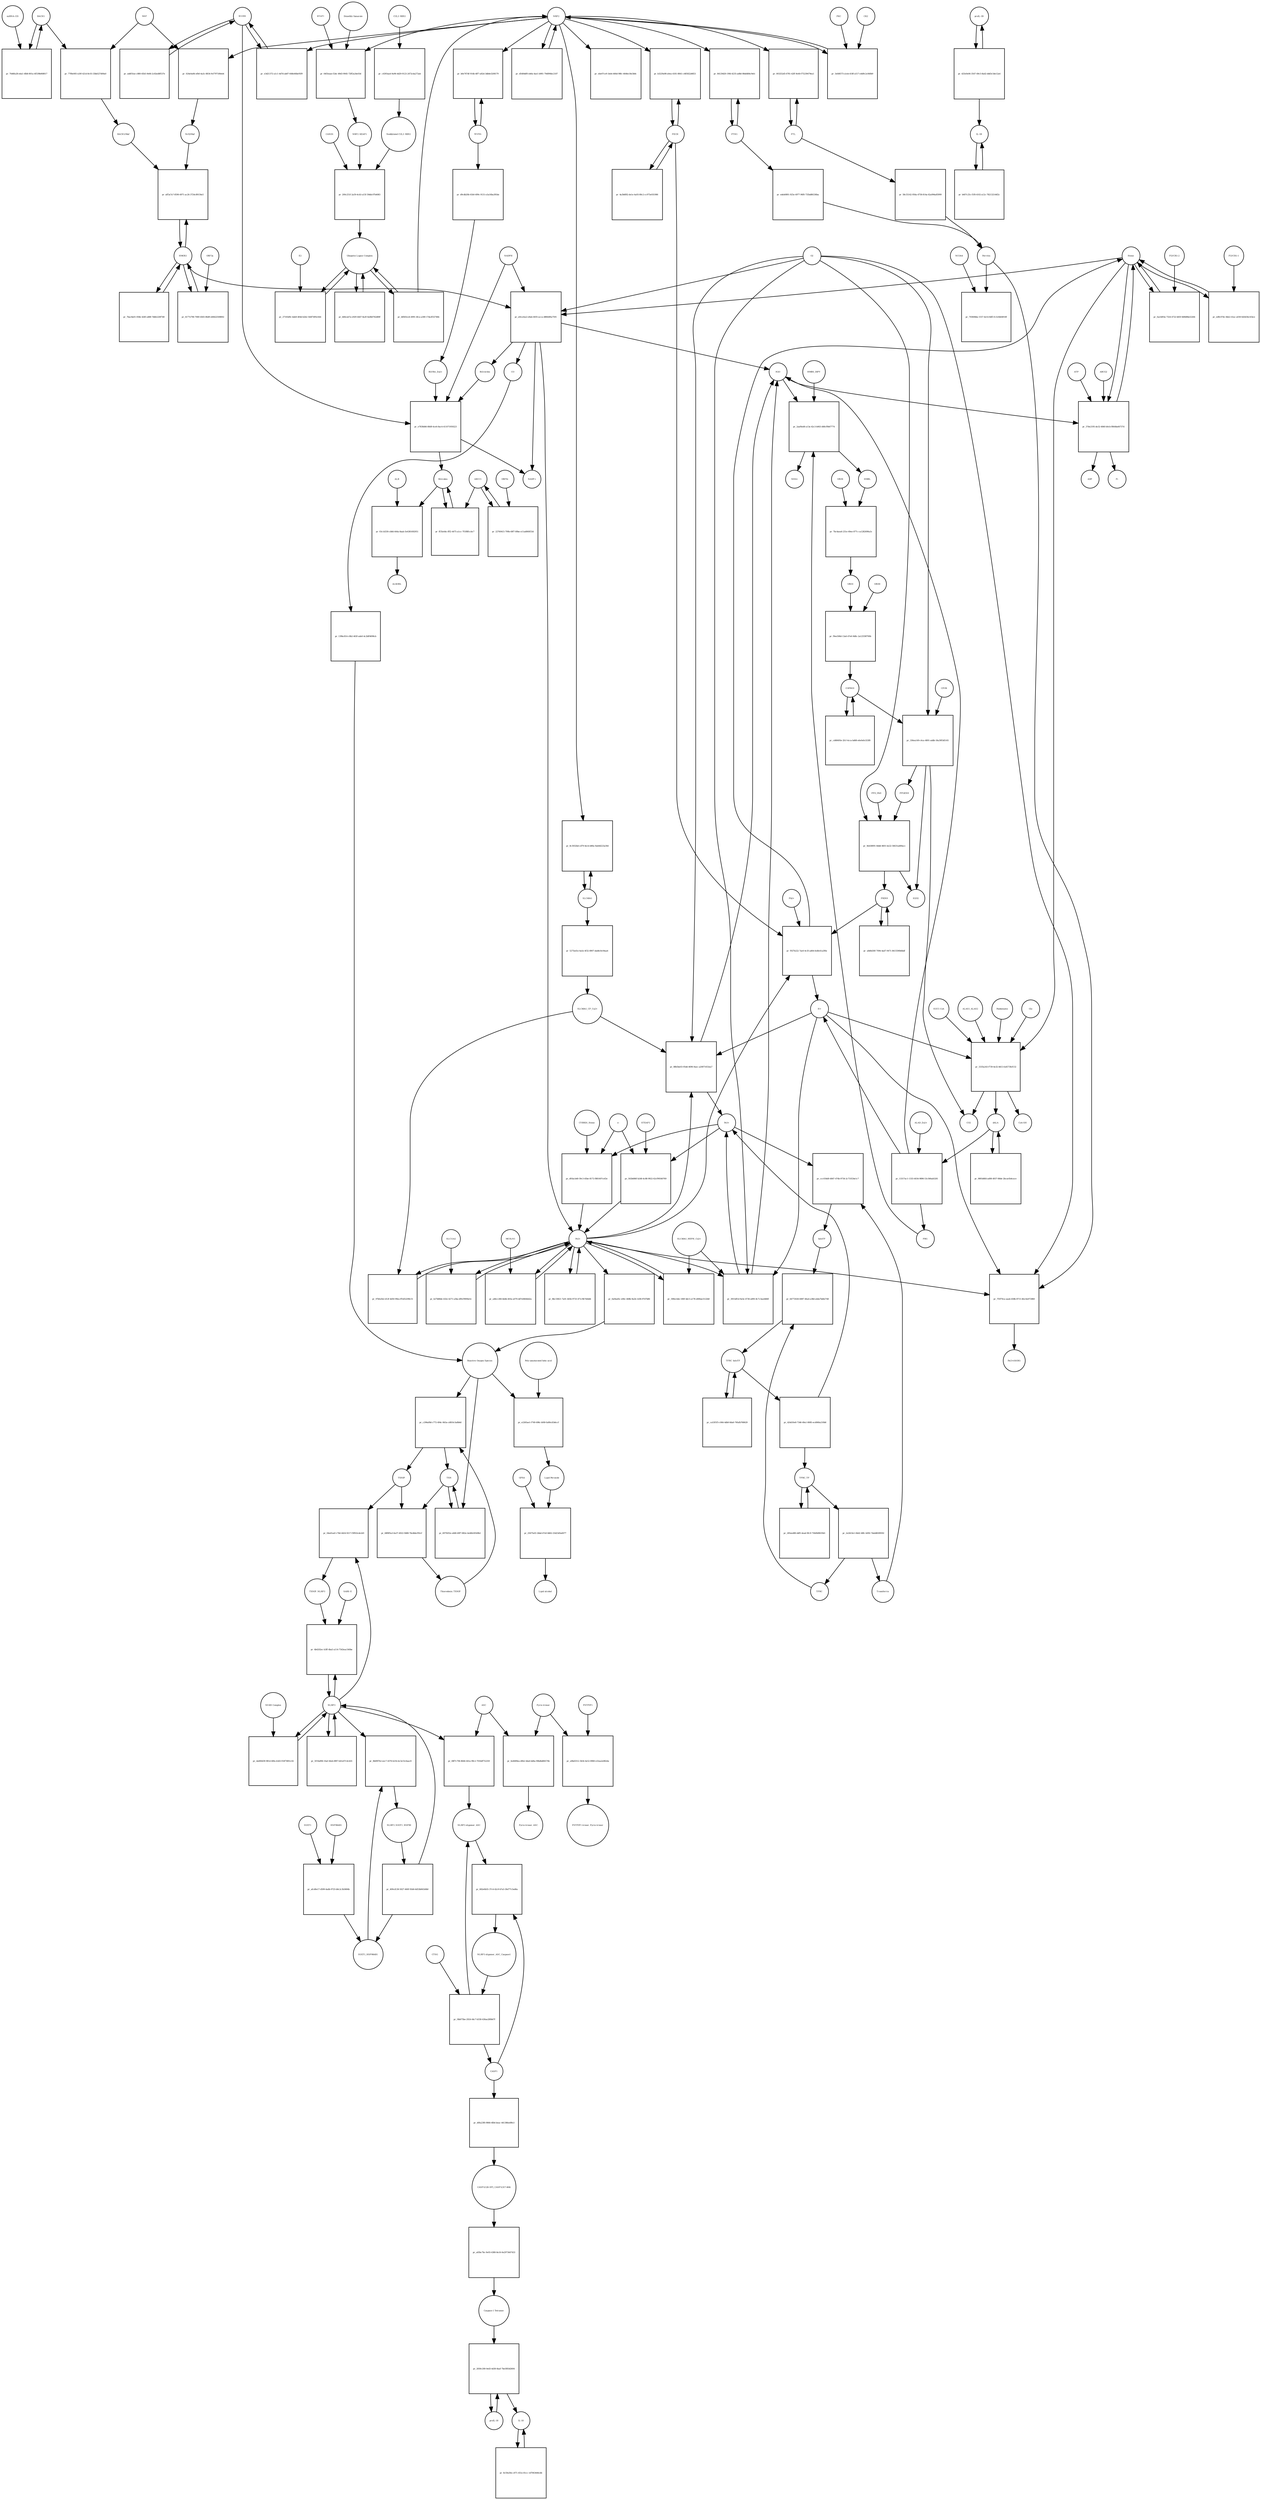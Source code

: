 strict digraph  {
Heme [annotation="urn_miriam_obo.chebi_CHEBI%3A30413", bipartite=0, cls="simple chemical", fontsize=4, label=Heme, shape=circle];
"pr_a9ca3ea2-e8ab-4035-acca-d8844f6a7591" [annotation="", bipartite=1, cls=process, fontsize=4, label="pr_a9ca3ea2-e8ab-4035-acca-d8844f6a7591", shape=square];
Biliverdin [annotation="urn_miriam_obo.chebi_CHEBI%3A17033", bipartite=0, cls="simple chemical", fontsize=4, label=Biliverdin, shape=circle];
HMOX1 [annotation="", bipartite=0, cls=macromolecule, fontsize=4, label=HMOX1, shape=circle];
O2 [annotation="urn_miriam_obo.chebi_CHEBI%3A15379", bipartite=0, cls="simple chemical", fontsize=4, label=O2, shape=circle];
NADPH [annotation="urn_miriam_obo.chebi_CHEBI%3A16474", bipartite=0, cls="simple chemical", fontsize=4, label=NADPH, shape=circle];
H2O [annotation="urn_miriam_obo.chebi_CHEBI%3A15377", bipartite=0, cls="simple chemical", fontsize=4, label=H2O, shape=circle];
"Fe2+" [annotation="urn_miriam_obo.chebi_CHEBI%3A29033", bipartite=0, cls="simple chemical", fontsize=4, label="Fe2+", shape=circle];
"NADP+" [annotation="urn_miriam_obo.chebi_CHEBI%3A18009", bipartite=0, cls="simple chemical", fontsize=4, label="NADP+", shape=circle];
CO [annotation="urn_miriam_obo.chebi_CHEBI%3A17245", bipartite=0, cls="simple chemical", fontsize=4, label=CO, shape=circle];
"pr_fae3d93a-7324-4722-b65f-8d9d88a52264" [annotation="", bipartite=1, cls=process, fontsize=4, label="pr_fae3d93a-7324-4722-b65f-8d9d88a52264", shape=square];
"FLVCR1-2" [annotation=urn_miriam_uniprot_Q9Y5Y0, bipartite=0, cls=macromolecule, fontsize=4, label="FLVCR1-2", shape=circle];
"pr_e7838d46-88d9-4ce6-8ac4-411071959223" [annotation="", bipartite=1, cls=process, fontsize=4, label="pr_e7838d46-88d9-4ce6-8ac4-411071959223", shape=square];
Bilirubin [annotation="urn_miriam_obo.chebi_CHEBI%3A16990", bipartite=0, cls="simple chemical", fontsize=4, label=Bilirubin, shape=circle];
BLVRB [annotation=urn_miriam_uniprot_P30043, bipartite=0, cls=macromolecule, fontsize=4, label=BLVRB, shape=circle];
"BLVRA_Zn2+" [annotation="urn_miriam_obo.chebi_CHEBI%3A29805|urn_miriam_uniprot_P53004", bipartite=0, cls=complex, fontsize=4, label="BLVRA_Zn2+", shape=circle];
"pr_ff35e0dc-fff2-4475-a1cc-7f1f8ffccbc7" [annotation="", bipartite=1, cls=process, fontsize=4, label="pr_ff35e0dc-fff2-4475-a1cc-7f1f8ffccbc7", shape=square];
ABCC1 [annotation="", bipartite=0, cls=macromolecule, fontsize=4, label=ABCC1, shape=circle];
"pr_03c1d330-cb8d-444a-8aab-5e4381692951" [annotation="", bipartite=1, cls=process, fontsize=4, label="pr_03c1d330-cb8d-444a-8aab-5e4381692951", shape=square];
ALB [annotation=urn_miriam_uniprot_P02768, bipartite=0, cls=macromolecule, fontsize=4, label=ALB, shape=circle];
"ALB/BIL" [annotation="urn_miriam_uniprot_P02768|urn_miriam_obo.chebi_CHEBI%3A16990", bipartite=0, cls=complex, fontsize=4, label="ALB/BIL", shape=circle];
NRF2 [annotation="", bipartite=0, cls=macromolecule, fontsize=4, label=NRF2, shape=circle];
"pr_024e0a84-efb0-4a3c-8834-9cf797180eb4" [annotation="", bipartite=1, cls=process, fontsize=4, label="pr_024e0a84-efb0-4a3c-8834-9cf797180eb4", shape=square];
MAF [annotation=urn_miriam_uniprot_O75444, bipartite=0, cls=macromolecule, fontsize=4, label=MAF, shape=circle];
"Nrf2/Maf" [annotation="", bipartite=0, cls=complex, fontsize=4, label="Nrf2/Maf", shape=circle];
"pr_77f8e005-e20f-421d-8c03-33bb527d00a0" [annotation="", bipartite=1, cls=process, fontsize=4, label="pr_77f8e005-e20f-421d-8c03-33bb527d00a0", shape=square];
BACH1 [annotation=urn_miriam_uniprot_O14867, bipartite=0, cls=macromolecule, fontsize=4, label=BACH1, shape=circle];
"BACH1/Maf" [annotation="", bipartite=0, cls=complex, fontsize=4, label="BACH1/Maf", shape=circle];
"pr_70d6fa28-eba1-4fb8-801a-4f539b068017" [annotation="", bipartite=1, cls=process, fontsize=4, label="pr_70d6fa28-eba1-4fb8-801a-4f539b068017", shape=square];
"miRNA-155" [annotation=urn_miriam_ncbigene_406947, bipartite=0, cls="nucleic acid feature", fontsize=4, label="miRNA-155", shape=circle];
"pr_aff3a7a7-8590-4971-ac26-3724c89156e5" [annotation="", bipartite=1, cls=process, fontsize=4, label="pr_aff3a7a7-8590-4971-ac26-3724c89156e5", shape=square];
PRIN9 [annotation="urn_miriam_obo.chebi_CHEBI%3A15430", bipartite=0, cls="simple chemical", fontsize=4, label=PRIN9, shape=circle];
"pr_f927b222-7ae0-4c5f-ad64-fedfe41a3f6e" [annotation="", bipartite=1, cls=process, fontsize=4, label="pr_f927b222-7ae0-4c5f-ad64-fedfe41a3f6e", shape=square];
FECH [annotation=urn_miriam_uniprot_P22830, bipartite=0, cls=macromolecule, fontsize=4, label=FECH, shape=circle];
"Pb2+" [annotation="urn_miriam_obo.chebi_CHEBI%3A27889", bipartite=0, cls="simple chemical", fontsize=4, label="Pb2+", shape=circle];
"H+" [annotation="urn_miriam_obo.chebi_CHEBI%3A15378", bipartite=0, cls="simple chemical", fontsize=4, label="H+", shape=circle];
"SUCC-CoA" [annotation="urn_miriam_obo.chebi_CHEBI%3A57292", bipartite=0, cls="simple chemical", fontsize=4, label="SUCC-CoA", shape=circle];
"pr_3335a243-f739-4e32-8d13-fa4573fef132" [annotation="", bipartite=1, cls=process, fontsize=4, label="pr_3335a243-f739-4e32-8d13-fa4573fef132", shape=square];
dALA [annotation="urn_miriam_obo.chebi_CHEBI%3A356416", bipartite=0, cls="simple chemical", fontsize=4, label=dALA, shape=circle];
ALAS1_ALAS2 [annotation="urn_miriam_uniprot_P13196|urn_miriam_uniprot_P22557", bipartite=0, cls=complex, fontsize=4, label=ALAS1_ALAS2, shape=circle];
Panhematin [annotation="urn_miriam_obo.chebi_CHEBI%3A50385", bipartite=0, cls="simple chemical", fontsize=4, label=Panhematin, shape=circle];
Gly [annotation="urn_miriam_obo.chebi_CHEBI%3A57305", bipartite=0, cls="simple chemical", fontsize=4, label=Gly, shape=circle];
"CoA-SH" [annotation="urn_miriam_obo.chebi_CHEBI%3A15346", bipartite=0, cls="simple chemical", fontsize=4, label="CoA-SH", shape=circle];
CO2 [annotation="urn_miriam_obo.chebi_CHEBI%3A16526", bipartite=0, cls="simple chemical", fontsize=4, label=CO2, shape=circle];
"pr_64f3eaae-f2dc-49d3-9045-72ff2a24e03d" [annotation="", bipartite=1, cls=process, fontsize=4, label="pr_64f3eaae-f2dc-49d3-9045-72ff2a24e03d", shape=square];
KEAP1 [annotation=urn_miriam_uniprot_Q14145, bipartite=0, cls=macromolecule, fontsize=4, label=KEAP1, shape=circle];
NRF2_KEAP1 [annotation="urn_miriam_uniprot_Q14145|urn_miriam_uniprot_Q16236", bipartite=0, cls=complex, fontsize=4, label=NRF2_KEAP1, shape=circle];
"Dimethly fumarate" [annotation="urn_miriam_obo.chebi_CHEBI%3A76004", bipartite=0, cls="simple chemical", fontsize=4, label="Dimethly fumarate", shape=circle];
"Ubiquitin Ligase Complex" [annotation="urn_miriam_uniprot_Q14145|urn_miriam_uniprot_Q15843|urn_miriam_uniprot_Q13618|urn_miriam_uniprot_P62877|urn_miriam_uniprot_Q16236|urn_miriam_uniprot_P0CG48|urn_miriam_pubmed_19940261|urn_miriam_interpro_IPR000608", bipartite=0, cls=complex, fontsize=4, label="Ubiquitin Ligase Complex", shape=circle];
"pr_b66cab7a-e929-4447-8a3f-0a0b6762d80f" [annotation="", bipartite=1, cls=process, fontsize=4, label="pr_b66cab7a-e929-4447-8a3f-0a0b6762d80f", shape=square];
"pr_13317ac1-1333-4034-9896-53c566ab5281" [annotation="", bipartite=1, cls=process, fontsize=4, label="pr_13317ac1-1333-4034-9896-53c566ab5281", shape=square];
PBG [annotation="urn_miriam_obo.chebi_CHEBI%3A58126", bipartite=0, cls="simple chemical", fontsize=4, label=PBG, shape=circle];
"ALAD_Zn2+" [annotation="urn_miriam_uniprot_P13716|urn_miriam_obo.chebi_CHEBI%3A29105", bipartite=0, cls=complex, fontsize=4, label="ALAD_Zn2+", shape=circle];
"pr_2aaf6ed6-a13a-42c3-b063-d48cf9b67774" [annotation="", bipartite=1, cls=process, fontsize=4, label="pr_2aaf6ed6-a13a-42c3-b063-d48cf9b67774", shape=square];
HMBL [annotation="urn_miriam_obo.chebi_CHEBI%3A57845", bipartite=0, cls="simple chemical", fontsize=4, label=HMBL, shape=circle];
HMBS_DIPY [annotation="urn_miriam_obo.chebi_CHEBI%3A36319|urn_miriam_uniprot_P08397", bipartite=0, cls=complex, fontsize=4, label=HMBS_DIPY, shape=circle];
"NH4+" [annotation="urn_miriam_obo.chebi_CHEBI%3A28938", bipartite=0, cls="simple chemical", fontsize=4, label="NH4+", shape=circle];
"pr_7bc4aea6-251e-49ee-877c-ca1282690a3c" [annotation="", bipartite=1, cls=process, fontsize=4, label="pr_7bc4aea6-251e-49ee-877c-ca1282690a3c", shape=square];
URO3 [annotation="urn_miriam_obo.chebi_CHEBI%3A15437", bipartite=0, cls="simple chemical", fontsize=4, label=URO3, shape=circle];
UROS [annotation=urn_miriam_uniprot_P10746, bipartite=0, cls=macromolecule, fontsize=4, label=UROS, shape=circle];
"pr_f9ee506d-13a6-47e6-9d8c-2a12559f700b" [annotation="", bipartite=1, cls=process, fontsize=4, label="pr_f9ee506d-13a6-47e6-9d8c-2a12559f700b", shape=square];
COPRO3 [annotation="urn_miriam_obo.chebi_CHEBI%3A15439", bipartite=0, cls="simple chemical", fontsize=4, label=COPRO3, shape=circle];
UROD [annotation=urn_miriam_uniprot_P06132, bipartite=0, cls=macromolecule, fontsize=4, label=UROD, shape=circle];
"pr_336ea149-c4ca-4891-addb-18a39f3d5165" [annotation="", bipartite=1, cls=process, fontsize=4, label="pr_336ea149-c4ca-4891-addb-18a39f3d5165", shape=square];
PPGEN9 [annotation="urn_miriam_obo.chebi_CHEBI%3A15435", bipartite=0, cls="simple chemical", fontsize=4, label=PPGEN9, shape=circle];
CPOX [annotation=urn_miriam_uniprot_P36551, bipartite=0, cls=macromolecule, fontsize=4, label=CPOX, shape=circle];
H2O2 [annotation="urn_miriam_obo.chebi_CHEBI%3A16240", bipartite=0, cls="simple chemical", fontsize=4, label=H2O2, shape=circle];
"pr_9eb58091-8ddd-4601-be22-56631ad00acc" [annotation="", bipartite=1, cls=process, fontsize=4, label="pr_9eb58091-8ddd-4601-be22-56631ad00acc", shape=square];
PPO_FAD [annotation="urn_miriam_obo.chebi_CHEBI%3A16238|urn_miriam_uniprot_P50336", bipartite=0, cls=complex, fontsize=4, label=PPO_FAD, shape=circle];
"pr_d5484df0-eb0a-4ae1-b901-79d094bc2187" [annotation="", bipartite=1, cls=process, fontsize=4, label="pr_d5484df0-eb0a-4ae1-b901-79d094bc2187", shape=square];
"pr_9893d6fd-ad08-4937-88de-2bcae5b4cace" [annotation="", bipartite=1, cls="uncertain process", fontsize=4, label="pr_9893d6fd-ad08-4937-88de-2bcae5b4cace", shape=square];
"pr_cd68495e-2fcf-4cca-bd68-e6e0efe333f8" [annotation="", bipartite=1, cls="uncertain process", fontsize=4, label="pr_cd68495e-2fcf-4cca-bd68-e6e0efe333f8", shape=square];
"pr_a8d6d30f-7094-4ad7-9471-8415590b6bdf" [annotation="", bipartite=1, cls="uncertain process", fontsize=4, label="pr_a8d6d30f-7094-4ad7-9471-8415590b6bdf", shape=square];
"Poly-unsaturated fatty acid" [annotation="urn_miriam_obo.chebi_CHEBI%3A26208", bipartite=0, cls="simple chemical", fontsize=4, label="Poly-unsaturated fatty acid", shape=circle];
"pr_e2265ae1-f749-498c-bf49-fa89cd1b6ccf" [annotation="", bipartite=1, cls=process, fontsize=4, label="pr_e2265ae1-f749-498c-bf49-fa89cd1b6ccf", shape=square];
"Lipid Peroxide" [annotation="urn_miriam_obo.chebi_CHEBI%3A61051", bipartite=0, cls="simple chemical", fontsize=4, label="Lipid Peroxide", shape=circle];
"Reactive Oxygen Species" [annotation="urn_miriam_obo.chebi_CHEBI%3A26523", bipartite=0, cls="simple chemical", fontsize=4, label="Reactive Oxygen Species", shape=circle];
"pr_7f3f70ca-aaab-458b-8715-4fa14e072860" [annotation="", bipartite=1, cls=process, fontsize=4, label="pr_7f3f70ca-aaab-458b-8715-4fa14e072860", shape=square];
"Fe(3+)O(OH)" [annotation="urn_miriam_obo.chebi_CHEBI%3A78619", bipartite=0, cls="simple chemical", fontsize=4, label="Fe(3+)O(OH)", shape=circle];
Ferritin [annotation=urn_miriam_uniprot_P02794, bipartite=0, cls=complex, fontsize=4, label=Ferritin, shape=circle];
"pr_97bfa5b2-d12f-4d50-99ea-ff5d52298c51" [annotation="", bipartite=1, cls=process, fontsize=4, label="pr_97bfa5b2-d12f-4d50-99ea-ff5d52298c51", shape=square];
"SLC40A1_CP_Cu2+" [annotation="urn_miriam_uniprot_P00450|urn_miriam_uniprot_Q9NP59|urn_miriam_obo.chebi_CHEBI%3A29036", bipartite=0, cls=complex, fontsize=4, label="SLC40A1_CP_Cu2+", shape=circle];
"pr_88b5be03-95dd-4696-9aec-a20871653ea7" [annotation="", bipartite=1, cls=process, fontsize=4, label="pr_88b5be03-95dd-4696-9aec-a20871653ea7", shape=square];
"Fe3+" [annotation="urn_miriam_obo.chebi_CHEBI%3A29034", bipartite=0, cls="simple chemical", fontsize=4, label="Fe3+", shape=circle];
SLC40A1 [annotation=urn_miriam_ncbigene_30061, bipartite=0, cls="nucleic acid feature", fontsize=4, label=SLC40A1, shape=circle];
"pr_8c3032bd-cd79-4ecb-b80a-9ab0d223a30d" [annotation="", bipartite=1, cls=process, fontsize=4, label="pr_8c3032bd-cd79-4ecb-b80a-9ab0d223a30d", shape=square];
FTH1 [annotation=urn_miriam_ncbigene_2495, bipartite=0, cls="nucleic acid feature", fontsize=4, label=FTH1, shape=circle];
"pr_84129d20-19fd-4235-ad8d-08dd484c9efc" [annotation="", bipartite=1, cls=process, fontsize=4, label="pr_84129d20-19fd-4235-ad8d-08dd484c9efc", shape=square];
FTL [annotation=urn_miriam_ncbigene_2512, bipartite=0, cls="nucleic acid feature", fontsize=4, label=FTL, shape=circle];
"pr_003252d5-6781-42ff-9e40-f75239479ea1" [annotation="", bipartite=1, cls=process, fontsize=4, label="pr_003252d5-6781-42ff-9e40-f75239479ea1", shape=square];
"pr_edeb0891-925e-4977-96f0-735bd86336ba" [annotation="", bipartite=1, cls=process, fontsize=4, label="pr_edeb0891-925e-4977-96f0-735bd86336ba", shape=square];
"pr_58c55142-956a-4758-814a-62a994a85999" [annotation="", bipartite=1, cls=process, fontsize=4, label="pr_58c55142-956a-4758-814a-62a994a85999", shape=square];
"pr_b3229a98-a0ea-4181-8841-c485822d6f21" [annotation="", bipartite=1, cls=process, fontsize=4, label="pr_b3229a98-a0ea-4181-8841-c485822d6f21", shape=square];
"pr_4a3b6f82-de1e-4a93-80c2-cc973e931986" [annotation="", bipartite=1, cls=process, fontsize=4, label="pr_4a3b6f82-de1e-4a93-80c2-cc973e931986", shape=square];
"pr_7bac8a01-058e-426f-a488-7dbfe220f7d0" [annotation="", bipartite=1, cls=process, fontsize=4, label="pr_7bac8a01-058e-426f-a488-7dbfe220f7d0", shape=square];
BLVRA [annotation=urn_miriam_ncbigene_644, bipartite=0, cls="nucleic acid feature", fontsize=4, label=BLVRA, shape=circle];
"pr_b0e767df-914b-4ff7-a82d-3db8e5208179" [annotation="", bipartite=1, cls=process, fontsize=4, label="pr_b0e767df-914b-4ff7-a82d-3db8e5208179", shape=square];
"pr_e3d21372-a1c1-4d7d-ab87-648e46be95f9" [annotation="", bipartite=1, cls=process, fontsize=4, label="pr_e3d21372-a1c1-4d7d-ab87-648e46be95f9", shape=square];
"pr_addf1fae-c880-45b5-9e66-2c82ed8f537e" [annotation="", bipartite=1, cls=process, fontsize=4, label="pr_addf1fae-c880-45b5-9e66-2c82ed8f537e", shape=square];
"pr_d9cdb20b-41b0-499c-9131-e3a16ba395de" [annotation="", bipartite=1, cls=process, fontsize=4, label="pr_d9cdb20b-41b0-499c-9131-e3a16ba395de", shape=square];
"pr_5275ed1e-6a5e-4f32-8907-dab8c8c04aa4" [annotation="", bipartite=1, cls=process, fontsize=4, label="pr_5275ed1e-6a5e-4f32-8907-dab8c8c04aa4", shape=square];
"pr_703608da-1557-4e14-8df3-fc3c6b64918f" [annotation="", bipartite=1, cls=process, fontsize=4, label="pr_703608da-1557-4e14-8df3-fc3c6b64918f", shape=square];
NCOA4 [annotation=urn_miriam_uniprot_Q13772, bipartite=0, cls=macromolecule, fontsize=4, label=NCOA4, shape=circle];
"pr_d93acb40-59c3-45be-8172-f881607cef2e" [annotation="", bipartite=1, cls=process, fontsize=4, label="pr_d93acb40-59c3-45be-8172-f881607cef2e", shape=square];
CYBRD1_Heme [annotation="urn_miriam_uniprot_Q53TN4|urn_miriam_obo.chebi_CHEBI%3A30413", bipartite=0, cls=complex, fontsize=4, label=CYBRD1_Heme, shape=circle];
"e-" [annotation="urn_miriam_obo.chebi_CHEBI%3A10545", bipartite=0, cls="simple chemical", fontsize=4, label="e-", shape=circle];
"pr_b27b88de-432e-4271-a3ba-df0cf9094e5c" [annotation="", bipartite=1, cls=process, fontsize=4, label="pr_b27b88de-432e-4271-a3ba-df0cf9094e5c", shape=square];
SLC11A2 [annotation=urn_miriam_uniprot_P49281, bipartite=0, cls=macromolecule, fontsize=4, label=SLC11A2, shape=circle];
"pr_25675ef2-2bbd-47e0-8d62-25d23d5a6077" [annotation="", bipartite=1, cls=process, fontsize=4, label="pr_25675ef2-2bbd-47e0-8d62-25d23d5a6077", shape=square];
"Lipid alcohol" [annotation="urn_miriam_obo.chebi_CHEBI%3A24026", bipartite=0, cls="simple chemical", fontsize=4, label="Lipid alcohol", shape=circle];
GPX4 [annotation=urn_miriam_uniprot_P36969, bipartite=0, cls=macromolecule, fontsize=4, label=GPX4, shape=circle];
"pr_6177e796-7069-4565-86d9-e68422508002" [annotation="", bipartite=1, cls=process, fontsize=4, label="pr_6177e796-7069-4565-86d9-e68422508002", shape=square];
ORF3a [annotation="urn_miriam_uniprot_P0DTC3|urn_miriam_taxonomy_2697049", bipartite=0, cls=macromolecule, fontsize=4, label=ORF3a, shape=circle];
"pr_0af4ad5c-e06c-468b-9a2b-1d3fc97d7b86" [annotation="", bipartite=1, cls=process, fontsize=4, label="pr_0af4ad5c-e06c-468b-9a2b-1d3fc97d7b86", shape=square];
"pr_22760415-799b-49f7-89be-e11ad060f33d" [annotation="", bipartite=1, cls=process, fontsize=4, label="pr_22760415-799b-49f7-89be-e11ad060f33d", shape=square];
ORF9c [annotation=urn_miriam_taxonomy_2697049, bipartite=0, cls=macromolecule, fontsize=4, label=ORF9c, shape=circle];
CUL3_RBX1 [annotation="urn_miriam_uniprot_Q13618|urn_miriam_uniprot_P62877", bipartite=0, cls=complex, fontsize=4, label=CUL3_RBX1, shape=circle];
"pr_c4393aa4-9a96-4d29-9123-2472cba272ab" [annotation="", bipartite=1, cls=process, fontsize=4, label="pr_c4393aa4-9a96-4d29-9123-2472cba272ab", shape=square];
"Neddylated CUL3_RBX1" [annotation="urn_miriam_uniprot_Q15843|urn_miriam_uniprot_Q13618|urn_miriam_uniprot_P62877", bipartite=0, cls=complex, fontsize=4, label="Neddylated CUL3_RBX1", shape=circle];
"pr_ebe07ce9-3eb4-466d-98fc-4646e18e3b8c" [annotation="", bipartite=1, cls=process, fontsize=4, label="pr_ebe07ce9-3eb4-466d-98fc-4646e18e3b8c", shape=square];
"pr_200c251f-2a59-4cb3-a15f-59ddc07b4083" [annotation="", bipartite=1, cls=process, fontsize=4, label="pr_200c251f-2a59-4cb3-a15f-59ddc07b4083", shape=square];
CAND1 [annotation=urn_miriam_uniprot_Q86VP6, bipartite=0, cls=macromolecule, fontsize=4, label=CAND1, shape=circle];
E2 [annotation=urn_miriam_interpro_IPR000608, bipartite=0, cls=macromolecule, fontsize=4, label=E2, shape=circle];
"pr_27165d9c-bde8-404d-b2b2-544f7d95c644" [annotation="", bipartite=1, cls=process, fontsize=4, label="pr_27165d9c-bde8-404d-b2b2-544f7d95c644", shape=square];
"pr_3efd6573-a1eb-418f-a517-e4d9c2c840b9" [annotation="", bipartite=1, cls=process, fontsize=4, label="pr_3efd6573-a1eb-418f-a517-e4d9c2c840b9", shape=square];
PKC [annotation="urn_miriam_pubmed_12198130|urn_miriam_interpro_IPR012233", bipartite=0, cls=macromolecule, fontsize=4, label=PKC, shape=circle];
CK2 [annotation="", bipartite=0, cls=macromolecule, fontsize=4, label=CK2, shape=circle];
"pr_ed9c07dc-8de2-41ac-a030-6d3d34c41bce" [annotation="", bipartite=1, cls=process, fontsize=4, label="pr_ed9c07dc-8de2-41ac-a030-6d3d34c41bce", shape=square];
"FLVCR1-1" [annotation=urn_miriam_uniprot_Q9Y5Y0, bipartite=0, cls=macromolecule, fontsize=4, label="FLVCR1-1", shape=circle];
"pr_37de2195-de32-4840-b0cb-f8648a66737d" [annotation="", bipartite=1, cls=process, fontsize=4, label="pr_37de2195-de32-4840-b0cb-f8648a66737d", shape=square];
ABCG2 [annotation=urn_miriam_uniprot_Q9UNQ0, bipartite=0, cls="macromolecule multimer", fontsize=4, label=ABCG2, shape=circle];
ATP [annotation="urn_miriam_obo.chebi_CHEBI%3A30616", bipartite=0, cls="simple chemical", fontsize=4, label=ATP, shape=circle];
Pi [annotation="urn_miriam_obo.chebi_CHEBI%3A18367", bipartite=0, cls="simple chemical", fontsize=4, label=Pi, shape=circle];
ADP [annotation="urn_miriam_obo.chebi_CHEBI%3A456216", bipartite=0, cls="simple chemical", fontsize=4, label=ADP, shape=circle];
"pr_590ecb4e-180f-4dc5-a178-e806ae3122b8" [annotation="", bipartite=1, cls=process, fontsize=4, label="pr_590ecb4e-180f-4dc5-a178-e806ae3122b8", shape=square];
"SLC40A1_HEPH_Cu2+" [annotation="urn_miriam_uniprot_Q9BQS7|urn_miriam_uniprot_Q9NP59|urn_miriam_obo.chebi_CHEBI%3A28694", bipartite=0, cls=complex, fontsize=4, label="SLC40A1_HEPH_Cu2+", shape=circle];
"pr_3915df1d-9a5e-4736-a895-8c7c3aa4466f" [annotation="", bipartite=1, cls=process, fontsize=4, label="pr_3915df1d-9a5e-4736-a895-8c7c3aa4466f", shape=square];
"pr_ccc034d0-4847-474b-9734-2c731f24e1c7" [annotation="", bipartite=1, cls=process, fontsize=4, label="pr_ccc034d0-4847-474b-9734-2c731f24e1c7", shape=square];
Transferrin [annotation=urn_miriam_uniprot_P02787, bipartite=0, cls=macromolecule, fontsize=4, label=Transferrin, shape=circle];
holoTF [annotation="urn_miriam_uniprot_P02787|urn_miriam_obo.chebi_CHEBI%3A29034", bipartite=0, cls=complex, fontsize=4, label=holoTF, shape=circle];
TFRC [annotation=urn_miriam_uniprot_P02786, bipartite=0, cls="macromolecule multimer", fontsize=4, label=TFRC, shape=circle];
"pr_64772026-6087-46a4-a38d-a4da7bdb2748" [annotation="", bipartite=1, cls=process, fontsize=4, label="pr_64772026-6087-46a4-a38d-a4da7bdb2748", shape=square];
TFRC_holoTF [annotation="urn_miriam_uniprot_P02787|urn_miriam_obo.chebi_CHEBI%3A29034|urn_miriam_uniprot_P02786", bipartite=0, cls=complex, fontsize=4, label=TFRC_holoTF, shape=circle];
"pr_ca53f1f5-c064-4db0-8da0-76fafb768629" [annotation="", bipartite=1, cls=process, fontsize=4, label="pr_ca53f1f5-c064-4db0-8da0-76fafb768629", shape=square];
"pr_424d10e8-7346-49a1-8085-ecd060a210b8" [annotation="", bipartite=1, cls=process, fontsize=4, label="pr_424d10e8-7346-49a1-8085-ecd060a210b8", shape=square];
TFRC_TF [annotation="urn_miriam_uniprot_P02787|urn_miriam_uniprot_P02786", bipartite=0, cls=complex, fontsize=4, label=TFRC_TF, shape=circle];
"pr_502b686f-b248-4c88-9922-62cf99340769" [annotation="", bipartite=1, cls=process, fontsize=4, label="pr_502b686f-b248-4c88-9922-62cf99340769", shape=square];
STEAP3 [annotation=urn_miriam_uniprot_Q658P3, bipartite=0, cls=macromolecule, fontsize=4, label=STEAP3, shape=circle];
"pr_a46cc266-bb4b-403a-a070-dd7e6664b42a" [annotation="", bipartite=1, cls=process, fontsize=4, label="pr_a46cc266-bb4b-403a-a070-dd7e6664b42a", shape=square];
MCOLN1 [annotation=urn_miriam_uniprot_Q9GZU1, bipartite=0, cls=macromolecule, fontsize=4, label=MCOLN1, shape=circle];
"pr_8bc33821-7a01-445b-9733-471c9b7444db" [annotation="", bipartite=1, cls=process, fontsize=4, label="pr_8bc33821-7a01-445b-9733-471c9b7444db", shape=square];
"pr_285eed80-ddf5-4ead-9fc9-730d9d9635b5" [annotation="", bipartite=1, cls=process, fontsize=4, label="pr_285eed80-ddf5-4ead-9fc9-730d9d9635b5", shape=square];
"pr_2e2b53e1-84d2-48fc-b092-7dab865f8592" [annotation="", bipartite=1, cls=process, fontsize=4, label="pr_2e2b53e1-84d2-48fc-b092-7dab865f8592", shape=square];
"pr_b8565ce4-4991-4fca-a300-17da3f32746b" [annotation="", bipartite=1, cls=process, fontsize=4, label="pr_b8565ce4-4991-4fca-a300-17da3f32746b", shape=square];
Thioredoxin_TXNIP [annotation="urn_miriam_uniprot_P10599|urn_miriam_uniprot_Q9H3M7", bipartite=0, cls=complex, fontsize=4, label=Thioredoxin_TXNIP, shape=circle];
"pr_c296af8d-c772-494c-843a-cd810c5a8b6d" [annotation="", bipartite=1, cls=process, fontsize=4, label="pr_c296af8d-c772-494c-843a-cd810c5a8b6d", shape=square];
TXNIP [annotation=urn_miriam_uniprot_Q9H3M7, bipartite=0, cls=macromolecule, fontsize=4, label=TXNIP, shape=circle];
TXN [annotation=urn_miriam_uniprot_P10599, bipartite=0, cls=macromolecule, fontsize=4, label=TXN, shape=circle];
NLRP3 [annotation=urn_miriam_uniprot_Q96P20, bipartite=0, cls=macromolecule, fontsize=4, label=NLRP3, shape=circle];
"pr_da600d39-981d-40fa-b3d3-f16f74f61c02" [annotation="", bipartite=1, cls=process, fontsize=4, label="pr_da600d39-981d-40fa-b3d3-f16f74f61c02", shape=square];
"Nf-KB Complex" [annotation="urn_miriam_uniprot_P19838|urn_miriam_uniprot_Q04206|urn_miriam_uniprot_Q00653", bipartite=0, cls=complex, fontsize=4, label="Nf-KB Complex", shape=circle];
"pr_5f19a896-16af-44eb-8f87-b41e07c4cb55" [annotation="", bipartite=1, cls=process, fontsize=4, label="pr_5f19a896-16af-44eb-8f87-b41e07c4cb55", shape=square];
"pr_69792f2e-e468-49f7-882e-4e46b18549b2" [annotation="", bipartite=1, cls=process, fontsize=4, label="pr_69792f2e-e468-49f7-882e-4e46b18549b2", shape=square];
"pr_68f8f5a3-6a37-4922-9488-76e4bbcf92cf" [annotation="", bipartite=1, cls=process, fontsize=4, label="pr_68f8f5a3-6a37-4922-9488-76e4bbcf92cf", shape=square];
HSP90AB1 [annotation=urn_miriam_uniprot_P08238, bipartite=0, cls=macromolecule, fontsize=4, label=HSP90AB1, shape=circle];
"pr_afcd0e17-d599-4adb-9725-b8c2c3b3684b" [annotation="", bipartite=1, cls=process, fontsize=4, label="pr_afcd0e17-d599-4adb-9725-b8c2c3b3684b", shape=square];
SUGT1 [annotation=urn_miriam_uniprot_Q9Y2Z0, bipartite=0, cls=macromolecule, fontsize=4, label=SUGT1, shape=circle];
SUGT1_HSP90AB1 [annotation="urn_miriam_uniprot_P08238|urn_miriam_uniprot_Q9Y2Z0", bipartite=0, cls=complex, fontsize=4, label=SUGT1_HSP90AB1, shape=circle];
"pr_8b0f87b2-eec7-4376-b21b-bc3e15c6aac8" [annotation="", bipartite=1, cls=process, fontsize=4, label="pr_8b0f87b2-eec7-4376-b21b-bc3e15c6aac8", shape=square];
NLRP3_SUGT1_HSP90 [annotation="urn_miriam_uniprot_P08238|urn_miriam_uniprot_Q96P20|urn_miriam_uniprot_Q9Y2Z0", bipartite=0, cls=complex, fontsize=4, label=NLRP3_SUGT1_HSP90, shape=circle];
"pr_04ed1aef-c7b6-4424-9217-f3ff43cde2d3" [annotation="", bipartite=1, cls=process, fontsize=4, label="pr_04ed1aef-c7b6-4424-9217-f3ff43cde2d3", shape=square];
TXNIP_NLRP3 [annotation="urn_miriam_uniprot_Q9H3M7|urn_miriam_uniprot_Q96P20", bipartite=0, cls=complex, fontsize=4, label=TXNIP_NLRP3, shape=circle];
"pr_08f7c794-8646-441a-99c2-7016df752259" [annotation="", bipartite=1, cls=process, fontsize=4, label="pr_08f7c794-8646-441a-99c2-7016df752259", shape=square];
ASC [annotation=urn_miriam_uniprot_Q9ULZ3, bipartite=0, cls=macromolecule, fontsize=4, label=ASC, shape=circle];
"NLRP3 oligomer_ASC" [annotation="urn_miriam_uniprot_Q9ULZ3|urn_miriam_obo.chebi_CHEBI%3A36080", bipartite=0, cls=complex, fontsize=4, label="NLRP3 oligomer_ASC", shape=circle];
"pr_682e6b55-37c4-42c9-b7a5-3fef77c5ed6a" [annotation="", bipartite=1, cls=process, fontsize=4, label="pr_682e6b55-37c4-42c9-b7a5-3fef77c5ed6a", shape=square];
CASP1 [annotation=urn_miriam_uniprot_P29466, bipartite=0, cls=macromolecule, fontsize=4, label=CASP1, shape=circle];
"NLRP3 oligomer_ASC_Caspase1" [annotation="urn_miriam_uniprot_P29466|urn_miriam_uniprot_Q9ULZ3", bipartite=0, cls=complex, fontsize=4, label="NLRP3 oligomer_ASC_Caspase1", shape=circle];
"pr_6e4689ea-d0b2-4da4-bd6a-90bdbd84574b" [annotation="", bipartite=1, cls=process, fontsize=4, label="pr_6e4689ea-d0b2-4da4-bd6a-90bdbd84574b", shape=square];
"Pyrin trimer" [annotation=urn_miriam_uniprot_O15553, bipartite=0, cls=complex, fontsize=4, label="Pyrin trimer", shape=circle];
"Pyrin trimer_ASC" [annotation="urn_miriam_uniprot_O15553|urn_miriam_uniprot_Q9ULZ3", bipartite=0, cls=complex, fontsize=4, label="Pyrin trimer_ASC", shape=circle];
"pr_a9bd3312-3b54-4e52-8960-e32aa2e862da" [annotation="", bipartite=1, cls=process, fontsize=4, label="pr_a9bd3312-3b54-4e52-8960-e32aa2e862da", shape=square];
PSTPIP1 [annotation=urn_miriam_uniprot_O43586, bipartite=0, cls="macromolecule multimer", fontsize=4, label=PSTPIP1, shape=circle];
"PSTPIP1 trimer_Pyrin trimer" [annotation="urn_miriam_uniprot_O15553|urn_miriam_uniprot_O43586", bipartite=0, cls=complex, fontsize=4, label="PSTPIP1 trimer_Pyrin trimer", shape=circle];
"pr_f4b675be-2924-44c7-b558-430ae289b67f" [annotation="", bipartite=1, cls=process, fontsize=4, label="pr_f4b675be-2924-44c7-b558-430ae289b67f", shape=square];
CTSG [annotation=urn_miriam_uniprot_P08311, bipartite=0, cls=macromolecule, fontsize=4, label=CTSG, shape=circle];
"pr_d0fa23f6-9866-4fb6-beac-441386ed9fe3" [annotation="", bipartite=1, cls=process, fontsize=4, label="pr_d0fa23f6-9866-4fb6-beac-441386ed9fe3", shape=square];
"CASP1(120-197)_CASP1(317-404)" [annotation=urn_miriam_uniprot_P29466, bipartite=0, cls=complex, fontsize=4, label="CASP1(120-197)_CASP1(317-404)", shape=circle];
"pr_a83bc7bc-9e93-4380-8e16-0e2973447433" [annotation="", bipartite=1, cls=process, fontsize=4, label="pr_a83bc7bc-9e93-4380-8e16-0e2973447433", shape=square];
"Caspase-1 Tetramer" [annotation=urn_miriam_uniprot_P29466, bipartite=0, cls="complex multimer", fontsize=4, label="Caspase-1 Tetramer", shape=circle];
"proIL-1B" [annotation=urn_miriam_uniprot_P01584, bipartite=0, cls=macromolecule, fontsize=4, label="proIL-1B", shape=circle];
"pr_425e0e06-3547-49c5-8ad2-ddd3c5de12a4" [annotation="", bipartite=1, cls=process, fontsize=4, label="pr_425e0e06-3547-49c5-8ad2-ddd3c5de12a4", shape=square];
"IL-1B" [annotation=urn_miriam_uniprot_P01584, bipartite=0, cls=macromolecule, fontsize=4, label="IL-1B", shape=circle];
"pr_b407c25c-f1f8-4102-a12c-782132144f2c" [annotation="", bipartite=1, cls="omitted process", fontsize=4, label="pr_b407c25c-f1f8-4102-a12c-782132144f2c", shape=square];
"pr_4b4202ec-b3ff-4ba5-a114-7543eac540be" [annotation="", bipartite=1, cls=process, fontsize=4, label="pr_4b4202ec-b3ff-4ba5-a114-7543eac540be", shape=square];
"SARS E" [annotation=urn_miriam_uniprot_P59637, bipartite=0, cls=macromolecule, fontsize=4, label="SARS E", shape=circle];
"proIL-18" [annotation=urn_miriam_uniprot_Q14116, bipartite=0, cls=macromolecule, fontsize=4, label="proIL-18", shape=circle];
"pr_2830c200-0ed3-4d30-8aaf-7be5f83d2604" [annotation="", bipartite=1, cls=process, fontsize=4, label="pr_2830c200-0ed3-4d30-8aaf-7be5f83d2604", shape=square];
"IL-18" [annotation=urn_miriam_uniprot_Q14116, bipartite=0, cls=macromolecule, fontsize=4, label="IL-18", shape=circle];
"pr_8c59a50e-c871-451e-81cc-1d7063446cdb" [annotation="", bipartite=1, cls="omitted process", fontsize=4, label="pr_8c59a50e-c871-451e-81cc-1d7063446cdb", shape=square];
"pr_139bc814-c8b2-463f-ade0-4c2bff4698cb" [annotation="", bipartite=1, cls=process, fontsize=4, label="pr_139bc814-c8b2-463f-ade0-4c2bff4698cb", shape=square];
"pr_409cd138-5027-460f-93d4-6d53b841b0b0" [annotation="", bipartite=1, cls=process, fontsize=4, label="pr_409cd138-5027-460f-93d4-6d53b841b0b0", shape=square];
Heme -> "pr_a9ca3ea2-e8ab-4035-acca-d8844f6a7591"  [annotation="", interaction_type=consumption];
Heme -> "pr_fae3d93a-7324-4722-b65f-8d9d88a52264"  [annotation="", interaction_type=consumption];
Heme -> "pr_3335a243-f739-4e32-8d13-fa4573fef132"  [annotation=urn_miriam_pubmed_25446301, interaction_type=inhibition];
Heme -> "pr_ed9c07dc-8de2-41ac-a030-6d3d34c41bce"  [annotation="", interaction_type=consumption];
Heme -> "pr_37de2195-de32-4840-b0cb-f8648a66737d"  [annotation="", interaction_type=consumption];
"pr_a9ca3ea2-e8ab-4035-acca-d8844f6a7591" -> Biliverdin  [annotation="", interaction_type=production];
"pr_a9ca3ea2-e8ab-4035-acca-d8844f6a7591" -> H2O  [annotation="", interaction_type=production];
"pr_a9ca3ea2-e8ab-4035-acca-d8844f6a7591" -> "Fe2+"  [annotation="", interaction_type=production];
"pr_a9ca3ea2-e8ab-4035-acca-d8844f6a7591" -> "NADP+"  [annotation="", interaction_type=production];
"pr_a9ca3ea2-e8ab-4035-acca-d8844f6a7591" -> CO  [annotation="", interaction_type=production];
Biliverdin -> "pr_e7838d46-88d9-4ce6-8ac4-411071959223"  [annotation="", interaction_type=consumption];
HMOX1 -> "pr_a9ca3ea2-e8ab-4035-acca-d8844f6a7591"  [annotation="", interaction_type=catalysis];
HMOX1 -> "pr_aff3a7a7-8590-4971-ac26-3724c89156e5"  [annotation="", interaction_type=consumption];
HMOX1 -> "pr_7bac8a01-058e-426f-a488-7dbfe220f7d0"  [annotation="", interaction_type=consumption];
HMOX1 -> "pr_6177e796-7069-4565-86d9-e68422508002"  [annotation="", interaction_type=consumption];
O2 -> "pr_a9ca3ea2-e8ab-4035-acca-d8844f6a7591"  [annotation="", interaction_type=consumption];
O2 -> "pr_336ea149-c4ca-4891-addb-18a39f3d5165"  [annotation="", interaction_type=consumption];
O2 -> "pr_9eb58091-8ddd-4601-be22-56631ad00acc"  [annotation="", interaction_type=consumption];
O2 -> "pr_7f3f70ca-aaab-458b-8715-4fa14e072860"  [annotation="", interaction_type=consumption];
O2 -> "pr_88b5be03-95dd-4696-9aec-a20871653ea7"  [annotation="", interaction_type=consumption];
O2 -> "pr_3915df1d-9a5e-4736-a895-8c7c3aa4466f"  [annotation="", interaction_type=consumption];
NADPH -> "pr_a9ca3ea2-e8ab-4035-acca-d8844f6a7591"  [annotation="", interaction_type=consumption];
NADPH -> "pr_e7838d46-88d9-4ce6-8ac4-411071959223"  [annotation="", interaction_type=consumption];
H2O -> "pr_2aaf6ed6-a13a-42c3-b063-d48cf9b67774"  [annotation="", interaction_type=consumption];
H2O -> "pr_37de2195-de32-4840-b0cb-f8648a66737d"  [annotation="", interaction_type=consumption];
"Fe2+" -> "pr_f927b222-7ae0-4c5f-ad64-fedfe41a3f6e"  [annotation="", interaction_type=consumption];
"Fe2+" -> "pr_7f3f70ca-aaab-458b-8715-4fa14e072860"  [annotation="", interaction_type=consumption];
"Fe2+" -> "pr_97bfa5b2-d12f-4d50-99ea-ff5d52298c51"  [annotation="", interaction_type=consumption];
"Fe2+" -> "pr_88b5be03-95dd-4696-9aec-a20871653ea7"  [annotation="", interaction_type=consumption];
"Fe2+" -> "pr_b27b88de-432e-4271-a3ba-df0cf9094e5c"  [annotation="", interaction_type=consumption];
"Fe2+" -> "pr_0af4ad5c-e06c-468b-9a2b-1d3fc97d7b86"  [annotation="urn_miriam_pubmed_26794443|urn_miriam_pubmed_30692038", interaction_type=catalysis];
"Fe2+" -> "pr_590ecb4e-180f-4dc5-a178-e806ae3122b8"  [annotation="", interaction_type=consumption];
"Fe2+" -> "pr_3915df1d-9a5e-4736-a895-8c7c3aa4466f"  [annotation="", interaction_type=consumption];
"Fe2+" -> "pr_a46cc266-bb4b-403a-a070-dd7e6664b42a"  [annotation="", interaction_type=consumption];
"Fe2+" -> "pr_8bc33821-7a01-445b-9733-471c9b7444db"  [annotation="", interaction_type=consumption];
CO -> "pr_139bc814-c8b2-463f-ade0-4c2bff4698cb"  [annotation="urn_miriam_pubmed_28356568|urn_miriam_pubmed_25770182", interaction_type=inhibition];
"pr_fae3d93a-7324-4722-b65f-8d9d88a52264" -> Heme  [annotation="", interaction_type=production];
"FLVCR1-2" -> "pr_fae3d93a-7324-4722-b65f-8d9d88a52264"  [annotation="", interaction_type=catalysis];
"pr_e7838d46-88d9-4ce6-8ac4-411071959223" -> Bilirubin  [annotation="", interaction_type=production];
"pr_e7838d46-88d9-4ce6-8ac4-411071959223" -> "NADP+"  [annotation="", interaction_type=production];
Bilirubin -> "pr_ff35e0dc-fff2-4475-a1cc-7f1f8ffccbc7"  [annotation="", interaction_type=consumption];
Bilirubin -> "pr_03c1d330-cb8d-444a-8aab-5e4381692951"  [annotation="", interaction_type=consumption];
BLVRB -> "pr_e7838d46-88d9-4ce6-8ac4-411071959223"  [annotation="", interaction_type=catalysis];
BLVRB -> "pr_e3d21372-a1c1-4d7d-ab87-648e46be95f9"  [annotation="", interaction_type=consumption];
BLVRB -> "pr_addf1fae-c880-45b5-9e66-2c82ed8f537e"  [annotation="", interaction_type=consumption];
"BLVRA_Zn2+" -> "pr_e7838d46-88d9-4ce6-8ac4-411071959223"  [annotation="", interaction_type=catalysis];
"pr_ff35e0dc-fff2-4475-a1cc-7f1f8ffccbc7" -> Bilirubin  [annotation="", interaction_type=production];
ABCC1 -> "pr_ff35e0dc-fff2-4475-a1cc-7f1f8ffccbc7"  [annotation="", interaction_type=catalysis];
ABCC1 -> "pr_22760415-799b-49f7-89be-e11ad060f33d"  [annotation="", interaction_type=consumption];
"pr_03c1d330-cb8d-444a-8aab-5e4381692951" -> "ALB/BIL"  [annotation="", interaction_type=production];
ALB -> "pr_03c1d330-cb8d-444a-8aab-5e4381692951"  [annotation="", interaction_type=consumption];
NRF2 -> "pr_024e0a84-efb0-4a3c-8834-9cf797180eb4"  [annotation="", interaction_type=consumption];
NRF2 -> "pr_64f3eaae-f2dc-49d3-9045-72ff2a24e03d"  [annotation="", interaction_type=consumption];
NRF2 -> "pr_d5484df0-eb0a-4ae1-b901-79d094bc2187"  [annotation="", interaction_type=consumption];
NRF2 -> "pr_8c3032bd-cd79-4ecb-b80a-9ab0d223a30d"  [annotation=urn_miriam_pubmed_30692038, interaction_type=catalysis];
NRF2 -> "pr_84129d20-19fd-4235-ad8d-08dd484c9efc"  [annotation=urn_miriam_pubmed_30692038, interaction_type=catalysis];
NRF2 -> "pr_003252d5-6781-42ff-9e40-f75239479ea1"  [annotation=urn_miriam_pubmed_30692038, interaction_type=catalysis];
NRF2 -> "pr_b3229a98-a0ea-4181-8841-c485822d6f21"  [annotation="urn_miriam_pubmed_30692038|urn_miriam_pubmed_23766848", interaction_type=catalysis];
NRF2 -> "pr_b0e767df-914b-4ff7-a82d-3db8e5208179"  [annotation=urn_miriam_pubmed_30692038, interaction_type=catalysis];
NRF2 -> "pr_e3d21372-a1c1-4d7d-ab87-648e46be95f9"  [annotation=urn_miriam_pubmed_30692038, interaction_type=catalysis];
NRF2 -> "pr_ebe07ce9-3eb4-466d-98fc-4646e18e3b8c"  [annotation="", interaction_type=consumption];
NRF2 -> "pr_3efd6573-a1eb-418f-a517-e4d9c2c840b9"  [annotation="", interaction_type=consumption];
"pr_024e0a84-efb0-4a3c-8834-9cf797180eb4" -> "Nrf2/Maf"  [annotation="", interaction_type=production];
MAF -> "pr_024e0a84-efb0-4a3c-8834-9cf797180eb4"  [annotation="", interaction_type=consumption];
MAF -> "pr_77f8e005-e20f-421d-8c03-33bb527d00a0"  [annotation="", interaction_type=consumption];
"Nrf2/Maf" -> "pr_aff3a7a7-8590-4971-ac26-3724c89156e5"  [annotation="urn_miriam_pubmed_10473555|urn_miriam_pubmed_31827672|urn_miriam_pubmed_30692038|urn_miriam_pubmed_29717933", interaction_type=catalysis];
"pr_77f8e005-e20f-421d-8c03-33bb527d00a0" -> "BACH1/Maf"  [annotation="", interaction_type=production];
BACH1 -> "pr_77f8e005-e20f-421d-8c03-33bb527d00a0"  [annotation="", interaction_type=consumption];
BACH1 -> "pr_70d6fa28-eba1-4fb8-801a-4f539b068017"  [annotation="", interaction_type=consumption];
"BACH1/Maf" -> "pr_aff3a7a7-8590-4971-ac26-3724c89156e5"  [annotation="urn_miriam_pubmed_10473555|urn_miriam_pubmed_31827672|urn_miriam_pubmed_30692038|urn_miriam_pubmed_29717933", interaction_type=inhibition];
"pr_70d6fa28-eba1-4fb8-801a-4f539b068017" -> BACH1  [annotation="", interaction_type=production];
"miRNA-155" -> "pr_70d6fa28-eba1-4fb8-801a-4f539b068017"  [annotation="urn_miriam_pubmed_28082120|urn_miriam_pubmed_21982894", interaction_type=inhibition];
"pr_aff3a7a7-8590-4971-ac26-3724c89156e5" -> HMOX1  [annotation="", interaction_type=production];
PRIN9 -> "pr_f927b222-7ae0-4c5f-ad64-fedfe41a3f6e"  [annotation="", interaction_type=consumption];
PRIN9 -> "pr_a8d6d30f-7094-4ad7-9471-8415590b6bdf"  [annotation="", interaction_type=consumption];
"pr_f927b222-7ae0-4c5f-ad64-fedfe41a3f6e" -> Heme  [annotation="", interaction_type=production];
"pr_f927b222-7ae0-4c5f-ad64-fedfe41a3f6e" -> "H+"  [annotation="", interaction_type=production];
FECH -> "pr_f927b222-7ae0-4c5f-ad64-fedfe41a3f6e"  [annotation="", interaction_type=catalysis];
FECH -> "pr_b3229a98-a0ea-4181-8841-c485822d6f21"  [annotation="", interaction_type=consumption];
FECH -> "pr_4a3b6f82-de1e-4a93-80c2-cc973e931986"  [annotation="", interaction_type=consumption];
"Pb2+" -> "pr_f927b222-7ae0-4c5f-ad64-fedfe41a3f6e"  [annotation="", interaction_type=inhibition];
"H+" -> "pr_3335a243-f739-4e32-8d13-fa4573fef132"  [annotation="", interaction_type=consumption];
"H+" -> "pr_7f3f70ca-aaab-458b-8715-4fa14e072860"  [annotation="", interaction_type=consumption];
"H+" -> "pr_88b5be03-95dd-4696-9aec-a20871653ea7"  [annotation="", interaction_type=consumption];
"H+" -> "pr_3915df1d-9a5e-4736-a895-8c7c3aa4466f"  [annotation="", interaction_type=consumption];
"SUCC-CoA" -> "pr_3335a243-f739-4e32-8d13-fa4573fef132"  [annotation="", interaction_type=consumption];
"pr_3335a243-f739-4e32-8d13-fa4573fef132" -> dALA  [annotation="", interaction_type=production];
"pr_3335a243-f739-4e32-8d13-fa4573fef132" -> "CoA-SH"  [annotation="", interaction_type=production];
"pr_3335a243-f739-4e32-8d13-fa4573fef132" -> CO2  [annotation="", interaction_type=production];
dALA -> "pr_13317ac1-1333-4034-9896-53c566ab5281"  [annotation="", interaction_type=consumption];
dALA -> "pr_9893d6fd-ad08-4937-88de-2bcae5b4cace"  [annotation="", interaction_type=consumption];
ALAS1_ALAS2 -> "pr_3335a243-f739-4e32-8d13-fa4573fef132"  [annotation=urn_miriam_pubmed_25446301, interaction_type=catalysis];
Panhematin -> "pr_3335a243-f739-4e32-8d13-fa4573fef132"  [annotation=urn_miriam_pubmed_25446301, interaction_type=inhibition];
Gly -> "pr_3335a243-f739-4e32-8d13-fa4573fef132"  [annotation="", interaction_type=consumption];
"pr_64f3eaae-f2dc-49d3-9045-72ff2a24e03d" -> NRF2_KEAP1  [annotation="", interaction_type=production];
KEAP1 -> "pr_64f3eaae-f2dc-49d3-9045-72ff2a24e03d"  [annotation="", interaction_type=consumption];
NRF2_KEAP1 -> "pr_200c251f-2a59-4cb3-a15f-59ddc07b4083"  [annotation="", interaction_type=consumption];
"Dimethly fumarate" -> "pr_64f3eaae-f2dc-49d3-9045-72ff2a24e03d"  [annotation="urn_miriam_pubmed_15282312|urn_miriam_pubmed_20486766|urn_miriam_pubmed_31692987|urn_miriam_pubmed_15572695|urn_miriam_pubmed_32132672", interaction_type=inhibition];
"Ubiquitin Ligase Complex" -> "pr_b66cab7a-e929-4447-8a3f-0a0b6762d80f"  [annotation="", interaction_type=consumption];
"Ubiquitin Ligase Complex" -> "pr_27165d9c-bde8-404d-b2b2-544f7d95c644"  [annotation="", interaction_type=consumption];
"Ubiquitin Ligase Complex" -> "pr_b8565ce4-4991-4fca-a300-17da3f32746b"  [annotation="", interaction_type=consumption];
"pr_b66cab7a-e929-4447-8a3f-0a0b6762d80f" -> "Ubiquitin Ligase Complex"  [annotation="", interaction_type=production];
"pr_13317ac1-1333-4034-9896-53c566ab5281" -> PBG  [annotation="", interaction_type=production];
"pr_13317ac1-1333-4034-9896-53c566ab5281" -> "H+"  [annotation="", interaction_type=production];
"pr_13317ac1-1333-4034-9896-53c566ab5281" -> H2O  [annotation="", interaction_type=production];
PBG -> "pr_2aaf6ed6-a13a-42c3-b063-d48cf9b67774"  [annotation="", interaction_type=consumption];
"ALAD_Zn2+" -> "pr_13317ac1-1333-4034-9896-53c566ab5281"  [annotation="", interaction_type=catalysis];
"pr_2aaf6ed6-a13a-42c3-b063-d48cf9b67774" -> HMBL  [annotation="", interaction_type=production];
"pr_2aaf6ed6-a13a-42c3-b063-d48cf9b67774" -> "NH4+"  [annotation="", interaction_type=production];
HMBL -> "pr_7bc4aea6-251e-49ee-877c-ca1282690a3c"  [annotation="", interaction_type=consumption];
HMBS_DIPY -> "pr_2aaf6ed6-a13a-42c3-b063-d48cf9b67774"  [annotation="", interaction_type=catalysis];
"pr_7bc4aea6-251e-49ee-877c-ca1282690a3c" -> URO3  [annotation="", interaction_type=production];
URO3 -> "pr_f9ee506d-13a6-47e6-9d8c-2a12559f700b"  [annotation="", interaction_type=consumption];
UROS -> "pr_7bc4aea6-251e-49ee-877c-ca1282690a3c"  [annotation="", interaction_type=catalysis];
"pr_f9ee506d-13a6-47e6-9d8c-2a12559f700b" -> COPRO3  [annotation="", interaction_type=production];
COPRO3 -> "pr_336ea149-c4ca-4891-addb-18a39f3d5165"  [annotation="", interaction_type=consumption];
COPRO3 -> "pr_cd68495e-2fcf-4cca-bd68-e6e0efe333f8"  [annotation="", interaction_type=consumption];
UROD -> "pr_f9ee506d-13a6-47e6-9d8c-2a12559f700b"  [annotation="", interaction_type=catalysis];
"pr_336ea149-c4ca-4891-addb-18a39f3d5165" -> PPGEN9  [annotation="", interaction_type=production];
"pr_336ea149-c4ca-4891-addb-18a39f3d5165" -> CO2  [annotation="", interaction_type=production];
"pr_336ea149-c4ca-4891-addb-18a39f3d5165" -> H2O2  [annotation="", interaction_type=production];
PPGEN9 -> "pr_9eb58091-8ddd-4601-be22-56631ad00acc"  [annotation="", interaction_type=consumption];
CPOX -> "pr_336ea149-c4ca-4891-addb-18a39f3d5165"  [annotation="", interaction_type=catalysis];
"pr_9eb58091-8ddd-4601-be22-56631ad00acc" -> PRIN9  [annotation="", interaction_type=production];
"pr_9eb58091-8ddd-4601-be22-56631ad00acc" -> H2O2  [annotation="", interaction_type=production];
PPO_FAD -> "pr_9eb58091-8ddd-4601-be22-56631ad00acc"  [annotation="", interaction_type=catalysis];
"pr_d5484df0-eb0a-4ae1-b901-79d094bc2187" -> NRF2  [annotation="", interaction_type=production];
"pr_9893d6fd-ad08-4937-88de-2bcae5b4cace" -> dALA  [annotation="", interaction_type=production];
"pr_cd68495e-2fcf-4cca-bd68-e6e0efe333f8" -> COPRO3  [annotation="", interaction_type=production];
"pr_a8d6d30f-7094-4ad7-9471-8415590b6bdf" -> PRIN9  [annotation="", interaction_type=production];
"Poly-unsaturated fatty acid" -> "pr_e2265ae1-f749-498c-bf49-fa89cd1b6ccf"  [annotation="", interaction_type=consumption];
"pr_e2265ae1-f749-498c-bf49-fa89cd1b6ccf" -> "Lipid Peroxide"  [annotation="", interaction_type=production];
"Lipid Peroxide" -> "pr_25675ef2-2bbd-47e0-8d62-25d23d5a6077"  [annotation="", interaction_type=consumption];
"Reactive Oxygen Species" -> "pr_e2265ae1-f749-498c-bf49-fa89cd1b6ccf"  [annotation="urn_miriam_pubmed_26794443|urn_miriam_pubmed_30692038", interaction_type=catalysis];
"Reactive Oxygen Species" -> "pr_c296af8d-c772-494c-843a-cd810c5a8b6d"  [annotation="", interaction_type="necessary stimulation"];
"Reactive Oxygen Species" -> "pr_69792f2e-e468-49f7-882e-4e46b18549b2"  [annotation="", interaction_type="necessary stimulation"];
"pr_7f3f70ca-aaab-458b-8715-4fa14e072860" -> "Fe(3+)O(OH)"  [annotation="", interaction_type=production];
Ferritin -> "pr_7f3f70ca-aaab-458b-8715-4fa14e072860"  [annotation="", interaction_type=catalysis];
Ferritin -> "pr_703608da-1557-4e14-8df3-fc3c6b64918f"  [annotation="", interaction_type=consumption];
"pr_97bfa5b2-d12f-4d50-99ea-ff5d52298c51" -> "Fe2+"  [annotation="", interaction_type=production];
"SLC40A1_CP_Cu2+" -> "pr_97bfa5b2-d12f-4d50-99ea-ff5d52298c51"  [annotation="", interaction_type=catalysis];
"SLC40A1_CP_Cu2+" -> "pr_88b5be03-95dd-4696-9aec-a20871653ea7"  [annotation="", interaction_type=catalysis];
"pr_88b5be03-95dd-4696-9aec-a20871653ea7" -> "Fe3+"  [annotation="", interaction_type=production];
"pr_88b5be03-95dd-4696-9aec-a20871653ea7" -> H2O  [annotation="", interaction_type=production];
"Fe3+" -> "pr_d93acb40-59c3-45be-8172-f881607cef2e"  [annotation="", interaction_type=consumption];
"Fe3+" -> "pr_ccc034d0-4847-474b-9734-2c731f24e1c7"  [annotation="", interaction_type=consumption];
"Fe3+" -> "pr_502b686f-b248-4c88-9922-62cf99340769"  [annotation="", interaction_type=consumption];
SLC40A1 -> "pr_8c3032bd-cd79-4ecb-b80a-9ab0d223a30d"  [annotation="", interaction_type=consumption];
SLC40A1 -> "pr_5275ed1e-6a5e-4f32-8907-dab8c8c04aa4"  [annotation="", interaction_type=consumption];
"pr_8c3032bd-cd79-4ecb-b80a-9ab0d223a30d" -> SLC40A1  [annotation="", interaction_type=production];
FTH1 -> "pr_84129d20-19fd-4235-ad8d-08dd484c9efc"  [annotation="", interaction_type=consumption];
FTH1 -> "pr_edeb0891-925e-4977-96f0-735bd86336ba"  [annotation="", interaction_type=consumption];
"pr_84129d20-19fd-4235-ad8d-08dd484c9efc" -> FTH1  [annotation="", interaction_type=production];
FTL -> "pr_003252d5-6781-42ff-9e40-f75239479ea1"  [annotation="", interaction_type=consumption];
FTL -> "pr_58c55142-956a-4758-814a-62a994a85999"  [annotation="", interaction_type=consumption];
"pr_003252d5-6781-42ff-9e40-f75239479ea1" -> FTL  [annotation="", interaction_type=production];
"pr_edeb0891-925e-4977-96f0-735bd86336ba" -> Ferritin  [annotation="", interaction_type=production];
"pr_58c55142-956a-4758-814a-62a994a85999" -> Ferritin  [annotation="", interaction_type=production];
"pr_b3229a98-a0ea-4181-8841-c485822d6f21" -> FECH  [annotation="", interaction_type=production];
"pr_4a3b6f82-de1e-4a93-80c2-cc973e931986" -> FECH  [annotation="", interaction_type=production];
"pr_7bac8a01-058e-426f-a488-7dbfe220f7d0" -> HMOX1  [annotation="", interaction_type=production];
BLVRA -> "pr_b0e767df-914b-4ff7-a82d-3db8e5208179"  [annotation="", interaction_type=consumption];
BLVRA -> "pr_d9cdb20b-41b0-499c-9131-e3a16ba395de"  [annotation="", interaction_type=consumption];
"pr_b0e767df-914b-4ff7-a82d-3db8e5208179" -> BLVRA  [annotation="", interaction_type=production];
"pr_e3d21372-a1c1-4d7d-ab87-648e46be95f9" -> BLVRB  [annotation="", interaction_type=production];
"pr_addf1fae-c880-45b5-9e66-2c82ed8f537e" -> BLVRB  [annotation="", interaction_type=production];
"pr_d9cdb20b-41b0-499c-9131-e3a16ba395de" -> "BLVRA_Zn2+"  [annotation="", interaction_type=production];
"pr_5275ed1e-6a5e-4f32-8907-dab8c8c04aa4" -> "SLC40A1_CP_Cu2+"  [annotation="", interaction_type=production];
NCOA4 -> "pr_703608da-1557-4e14-8df3-fc3c6b64918f"  [annotation=urn_miriam_pubmed_30692038, interaction_type=catalysis];
"pr_d93acb40-59c3-45be-8172-f881607cef2e" -> "Fe2+"  [annotation="", interaction_type=production];
CYBRD1_Heme -> "pr_d93acb40-59c3-45be-8172-f881607cef2e"  [annotation="", interaction_type=catalysis];
"e-" -> "pr_d93acb40-59c3-45be-8172-f881607cef2e"  [annotation="", interaction_type=consumption];
"e-" -> "pr_502b686f-b248-4c88-9922-62cf99340769"  [annotation="", interaction_type=consumption];
"pr_b27b88de-432e-4271-a3ba-df0cf9094e5c" -> "Fe2+"  [annotation="", interaction_type=production];
SLC11A2 -> "pr_b27b88de-432e-4271-a3ba-df0cf9094e5c"  [annotation="", interaction_type=catalysis];
"pr_25675ef2-2bbd-47e0-8d62-25d23d5a6077" -> "Lipid alcohol"  [annotation="", interaction_type=production];
GPX4 -> "pr_25675ef2-2bbd-47e0-8d62-25d23d5a6077"  [annotation="urn_miriam_pubmed_26794443|urn_miriam_pubmed_30692038", interaction_type=catalysis];
"pr_6177e796-7069-4565-86d9-e68422508002" -> HMOX1  [annotation="", interaction_type=production];
ORF3a -> "pr_6177e796-7069-4565-86d9-e68422508002"  [annotation="urn_miriam_doi_10.1101%2F2020.03.22.002386|urn_miriam_taxonomy_2697049", interaction_type=modulation];
"pr_0af4ad5c-e06c-468b-9a2b-1d3fc97d7b86" -> "Reactive Oxygen Species"  [annotation="", interaction_type=production];
"pr_22760415-799b-49f7-89be-e11ad060f33d" -> ABCC1  [annotation="", interaction_type=production];
ORF9c -> "pr_22760415-799b-49f7-89be-e11ad060f33d"  [annotation="urn_miriam_doi_10.1101%2F2020.03.22.002386|urn_miriam_taxonomy_2697049", interaction_type=modulation];
CUL3_RBX1 -> "pr_c4393aa4-9a96-4d29-9123-2472cba272ab"  [annotation="", interaction_type=consumption];
"pr_c4393aa4-9a96-4d29-9123-2472cba272ab" -> "Neddylated CUL3_RBX1"  [annotation="", interaction_type=production];
"Neddylated CUL3_RBX1" -> "pr_200c251f-2a59-4cb3-a15f-59ddc07b4083"  [annotation="", interaction_type=consumption];
"pr_200c251f-2a59-4cb3-a15f-59ddc07b4083" -> "Ubiquitin Ligase Complex"  [annotation="", interaction_type=production];
CAND1 -> "pr_200c251f-2a59-4cb3-a15f-59ddc07b4083"  [annotation="urn_miriam_pubmed_20486766|urn_miriam_pubmed_31692987|urn_miriam_pubmed_16449638|urn_miriam_pubmed_15572695", interaction_type=inhibition];
E2 -> "pr_27165d9c-bde8-404d-b2b2-544f7d95c644"  [annotation="", interaction_type=consumption];
"pr_27165d9c-bde8-404d-b2b2-544f7d95c644" -> "Ubiquitin Ligase Complex"  [annotation="", interaction_type=production];
"pr_3efd6573-a1eb-418f-a517-e4d9c2c840b9" -> NRF2  [annotation="", interaction_type=production];
PKC -> "pr_3efd6573-a1eb-418f-a517-e4d9c2c840b9"  [annotation="urn_miriam_pubmed_31692987|urn_miriam_pubmed_12198130", interaction_type=catalysis];
CK2 -> "pr_3efd6573-a1eb-418f-a517-e4d9c2c840b9"  [annotation="urn_miriam_pubmed_31692987|urn_miriam_pubmed_12198130", interaction_type=catalysis];
"pr_ed9c07dc-8de2-41ac-a030-6d3d34c41bce" -> Heme  [annotation="", interaction_type=production];
"FLVCR1-1" -> "pr_ed9c07dc-8de2-41ac-a030-6d3d34c41bce"  [annotation="", interaction_type=catalysis];
"pr_37de2195-de32-4840-b0cb-f8648a66737d" -> Heme  [annotation="", interaction_type=production];
"pr_37de2195-de32-4840-b0cb-f8648a66737d" -> Pi  [annotation="", interaction_type=production];
"pr_37de2195-de32-4840-b0cb-f8648a66737d" -> ADP  [annotation="", interaction_type=production];
ABCG2 -> "pr_37de2195-de32-4840-b0cb-f8648a66737d"  [annotation="", interaction_type=catalysis];
ATP -> "pr_37de2195-de32-4840-b0cb-f8648a66737d"  [annotation="", interaction_type=consumption];
"pr_590ecb4e-180f-4dc5-a178-e806ae3122b8" -> "Fe2+"  [annotation="", interaction_type=production];
"SLC40A1_HEPH_Cu2+" -> "pr_590ecb4e-180f-4dc5-a178-e806ae3122b8"  [annotation="", interaction_type=catalysis];
"SLC40A1_HEPH_Cu2+" -> "pr_3915df1d-9a5e-4736-a895-8c7c3aa4466f"  [annotation="", interaction_type=catalysis];
"pr_3915df1d-9a5e-4736-a895-8c7c3aa4466f" -> "Fe3+"  [annotation="", interaction_type=production];
"pr_3915df1d-9a5e-4736-a895-8c7c3aa4466f" -> H2O  [annotation="", interaction_type=production];
"pr_ccc034d0-4847-474b-9734-2c731f24e1c7" -> holoTF  [annotation="", interaction_type=production];
Transferrin -> "pr_ccc034d0-4847-474b-9734-2c731f24e1c7"  [annotation="", interaction_type=consumption];
holoTF -> "pr_64772026-6087-46a4-a38d-a4da7bdb2748"  [annotation="", interaction_type=consumption];
TFRC -> "pr_64772026-6087-46a4-a38d-a4da7bdb2748"  [annotation="", interaction_type=consumption];
"pr_64772026-6087-46a4-a38d-a4da7bdb2748" -> TFRC_holoTF  [annotation="", interaction_type=production];
TFRC_holoTF -> "pr_ca53f1f5-c064-4db0-8da0-76fafb768629"  [annotation="", interaction_type=consumption];
TFRC_holoTF -> "pr_424d10e8-7346-49a1-8085-ecd060a210b8"  [annotation="", interaction_type=consumption];
"pr_ca53f1f5-c064-4db0-8da0-76fafb768629" -> TFRC_holoTF  [annotation="", interaction_type=production];
"pr_424d10e8-7346-49a1-8085-ecd060a210b8" -> "Fe3+"  [annotation="", interaction_type=production];
"pr_424d10e8-7346-49a1-8085-ecd060a210b8" -> TFRC_TF  [annotation="", interaction_type=production];
TFRC_TF -> "pr_285eed80-ddf5-4ead-9fc9-730d9d9635b5"  [annotation="", interaction_type=consumption];
TFRC_TF -> "pr_2e2b53e1-84d2-48fc-b092-7dab865f8592"  [annotation="", interaction_type=consumption];
"pr_502b686f-b248-4c88-9922-62cf99340769" -> "Fe2+"  [annotation="", interaction_type=production];
STEAP3 -> "pr_502b686f-b248-4c88-9922-62cf99340769"  [annotation="", interaction_type=catalysis];
"pr_a46cc266-bb4b-403a-a070-dd7e6664b42a" -> "Fe2+"  [annotation="", interaction_type=production];
MCOLN1 -> "pr_a46cc266-bb4b-403a-a070-dd7e6664b42a"  [annotation="", interaction_type=catalysis];
"pr_8bc33821-7a01-445b-9733-471c9b7444db" -> "Fe2+"  [annotation="", interaction_type=production];
"pr_285eed80-ddf5-4ead-9fc9-730d9d9635b5" -> TFRC_TF  [annotation="", interaction_type=production];
"pr_2e2b53e1-84d2-48fc-b092-7dab865f8592" -> TFRC  [annotation="", interaction_type=production];
"pr_2e2b53e1-84d2-48fc-b092-7dab865f8592" -> Transferrin  [annotation="", interaction_type=production];
"pr_b8565ce4-4991-4fca-a300-17da3f32746b" -> "Ubiquitin Ligase Complex"  [annotation="", interaction_type=production];
"pr_b8565ce4-4991-4fca-a300-17da3f32746b" -> NRF2  [annotation="", interaction_type=production];
Thioredoxin_TXNIP -> "pr_c296af8d-c772-494c-843a-cd810c5a8b6d"  [annotation="", interaction_type=consumption];
"pr_c296af8d-c772-494c-843a-cd810c5a8b6d" -> TXNIP  [annotation="", interaction_type=production];
"pr_c296af8d-c772-494c-843a-cd810c5a8b6d" -> TXN  [annotation="", interaction_type=production];
TXNIP -> "pr_68f8f5a3-6a37-4922-9488-76e4bbcf92cf"  [annotation="", interaction_type=consumption];
TXNIP -> "pr_04ed1aef-c7b6-4424-9217-f3ff43cde2d3"  [annotation="", interaction_type=consumption];
TXN -> "pr_69792f2e-e468-49f7-882e-4e46b18549b2"  [annotation="", interaction_type=consumption];
TXN -> "pr_68f8f5a3-6a37-4922-9488-76e4bbcf92cf"  [annotation="", interaction_type=consumption];
NLRP3 -> "pr_da600d39-981d-40fa-b3d3-f16f74f61c02"  [annotation="", interaction_type=consumption];
NLRP3 -> "pr_5f19a896-16af-44eb-8f87-b41e07c4cb55"  [annotation="", interaction_type=consumption];
NLRP3 -> "pr_8b0f87b2-eec7-4376-b21b-bc3e15c6aac8"  [annotation="", interaction_type=consumption];
NLRP3 -> "pr_04ed1aef-c7b6-4424-9217-f3ff43cde2d3"  [annotation="", interaction_type=consumption];
NLRP3 -> "pr_08f7c794-8646-441a-99c2-7016df752259"  [annotation="", interaction_type=consumption];
NLRP3 -> "pr_4b4202ec-b3ff-4ba5-a114-7543eac540be"  [annotation="", interaction_type=consumption];
"pr_da600d39-981d-40fa-b3d3-f16f74f61c02" -> NLRP3  [annotation="", interaction_type=production];
"Nf-KB Complex" -> "pr_da600d39-981d-40fa-b3d3-f16f74f61c02"  [annotation="", interaction_type=catalysis];
"pr_5f19a896-16af-44eb-8f87-b41e07c4cb55" -> NLRP3  [annotation="", interaction_type=production];
"pr_69792f2e-e468-49f7-882e-4e46b18549b2" -> TXN  [annotation="", interaction_type=production];
"pr_68f8f5a3-6a37-4922-9488-76e4bbcf92cf" -> Thioredoxin_TXNIP  [annotation="", interaction_type=production];
HSP90AB1 -> "pr_afcd0e17-d599-4adb-9725-b8c2c3b3684b"  [annotation="", interaction_type=consumption];
"pr_afcd0e17-d599-4adb-9725-b8c2c3b3684b" -> SUGT1_HSP90AB1  [annotation="", interaction_type=production];
SUGT1 -> "pr_afcd0e17-d599-4adb-9725-b8c2c3b3684b"  [annotation="", interaction_type=consumption];
SUGT1_HSP90AB1 -> "pr_8b0f87b2-eec7-4376-b21b-bc3e15c6aac8"  [annotation="", interaction_type=consumption];
"pr_8b0f87b2-eec7-4376-b21b-bc3e15c6aac8" -> NLRP3_SUGT1_HSP90  [annotation="", interaction_type=production];
NLRP3_SUGT1_HSP90 -> "pr_409cd138-5027-460f-93d4-6d53b841b0b0"  [annotation="", interaction_type=consumption];
"pr_04ed1aef-c7b6-4424-9217-f3ff43cde2d3" -> TXNIP_NLRP3  [annotation="", interaction_type=production];
TXNIP_NLRP3 -> "pr_4b4202ec-b3ff-4ba5-a114-7543eac540be"  [annotation="urn_miriam_pubmed_29789363|urn_miriam_pubmed_28741645|urn_miriam_pubmed_26331680|urn_miriam_doi_10.1016%2Fj.immuni.2009.02.005|urn_miriam_doi_10.3389%2Ffimmu.2020.01030|urn_miriam_pubmed_25770182|urn_miriam_pubmed_28356568|urn_miriam_pubmed_25847972", interaction_type="necessary stimulation"];
"pr_08f7c794-8646-441a-99c2-7016df752259" -> "NLRP3 oligomer_ASC"  [annotation="", interaction_type=production];
ASC -> "pr_08f7c794-8646-441a-99c2-7016df752259"  [annotation="", interaction_type=consumption];
ASC -> "pr_6e4689ea-d0b2-4da4-bd6a-90bdbd84574b"  [annotation="", interaction_type=consumption];
"NLRP3 oligomer_ASC" -> "pr_682e6b55-37c4-42c9-b7a5-3fef77c5ed6a"  [annotation="", interaction_type=consumption];
"pr_682e6b55-37c4-42c9-b7a5-3fef77c5ed6a" -> "NLRP3 oligomer_ASC_Caspase1"  [annotation="", interaction_type=production];
CASP1 -> "pr_682e6b55-37c4-42c9-b7a5-3fef77c5ed6a"  [annotation="", interaction_type=consumption];
CASP1 -> "pr_d0fa23f6-9866-4fb6-beac-441386ed9fe3"  [annotation="", interaction_type=consumption];
"NLRP3 oligomer_ASC_Caspase1" -> "pr_f4b675be-2924-44c7-b558-430ae289b67f"  [annotation="", interaction_type=consumption];
"pr_6e4689ea-d0b2-4da4-bd6a-90bdbd84574b" -> "Pyrin trimer_ASC"  [annotation="", interaction_type=production];
"Pyrin trimer" -> "pr_6e4689ea-d0b2-4da4-bd6a-90bdbd84574b"  [annotation="", interaction_type=consumption];
"Pyrin trimer" -> "pr_a9bd3312-3b54-4e52-8960-e32aa2e862da"  [annotation="", interaction_type=consumption];
"pr_a9bd3312-3b54-4e52-8960-e32aa2e862da" -> "PSTPIP1 trimer_Pyrin trimer"  [annotation="", interaction_type=production];
PSTPIP1 -> "pr_a9bd3312-3b54-4e52-8960-e32aa2e862da"  [annotation="", interaction_type=consumption];
"pr_f4b675be-2924-44c7-b558-430ae289b67f" -> CASP1  [annotation="", interaction_type=production];
"pr_f4b675be-2924-44c7-b558-430ae289b67f" -> "NLRP3 oligomer_ASC"  [annotation="", interaction_type=production];
CTSG -> "pr_f4b675be-2924-44c7-b558-430ae289b67f"  [annotation="", interaction_type=catalysis];
"pr_d0fa23f6-9866-4fb6-beac-441386ed9fe3" -> "CASP1(120-197)_CASP1(317-404)"  [annotation="", interaction_type=production];
"CASP1(120-197)_CASP1(317-404)" -> "pr_a83bc7bc-9e93-4380-8e16-0e2973447433"  [annotation="", interaction_type=consumption];
"pr_a83bc7bc-9e93-4380-8e16-0e2973447433" -> "Caspase-1 Tetramer"  [annotation="", interaction_type=production];
"Caspase-1 Tetramer" -> "pr_2830c200-0ed3-4d30-8aaf-7be5f83d2604"  [annotation="", interaction_type=catalysis];
"proIL-1B" -> "pr_425e0e06-3547-49c5-8ad2-ddd3c5de12a4"  [annotation="", interaction_type=consumption];
"pr_425e0e06-3547-49c5-8ad2-ddd3c5de12a4" -> "IL-1B"  [annotation="", interaction_type=production];
"pr_425e0e06-3547-49c5-8ad2-ddd3c5de12a4" -> "proIL-1B"  [annotation="", interaction_type=production];
"IL-1B" -> "pr_b407c25c-f1f8-4102-a12c-782132144f2c"  [annotation="", interaction_type=consumption];
"pr_b407c25c-f1f8-4102-a12c-782132144f2c" -> "IL-1B"  [annotation="", interaction_type=production];
"pr_4b4202ec-b3ff-4ba5-a114-7543eac540be" -> NLRP3  [annotation="", interaction_type=production];
"SARS E" -> "pr_4b4202ec-b3ff-4ba5-a114-7543eac540be"  [annotation="urn_miriam_pubmed_29789363|urn_miriam_pubmed_28741645|urn_miriam_pubmed_26331680|urn_miriam_doi_10.1016%2Fj.immuni.2009.02.005|urn_miriam_doi_10.3389%2Ffimmu.2020.01030|urn_miriam_pubmed_25770182|urn_miriam_pubmed_28356568|urn_miriam_pubmed_25847972", interaction_type="necessary stimulation"];
"proIL-18" -> "pr_2830c200-0ed3-4d30-8aaf-7be5f83d2604"  [annotation="", interaction_type=consumption];
"pr_2830c200-0ed3-4d30-8aaf-7be5f83d2604" -> "IL-18"  [annotation="", interaction_type=production];
"pr_2830c200-0ed3-4d30-8aaf-7be5f83d2604" -> "proIL-18"  [annotation="", interaction_type=production];
"IL-18" -> "pr_8c59a50e-c871-451e-81cc-1d7063446cdb"  [annotation="", interaction_type=consumption];
"pr_8c59a50e-c871-451e-81cc-1d7063446cdb" -> "IL-18"  [annotation="", interaction_type=production];
"pr_139bc814-c8b2-463f-ade0-4c2bff4698cb" -> "Reactive Oxygen Species"  [annotation="", interaction_type=production];
"pr_409cd138-5027-460f-93d4-6d53b841b0b0" -> NLRP3  [annotation="", interaction_type=production];
"pr_409cd138-5027-460f-93d4-6d53b841b0b0" -> SUGT1_HSP90AB1  [annotation="", interaction_type=production];
}
